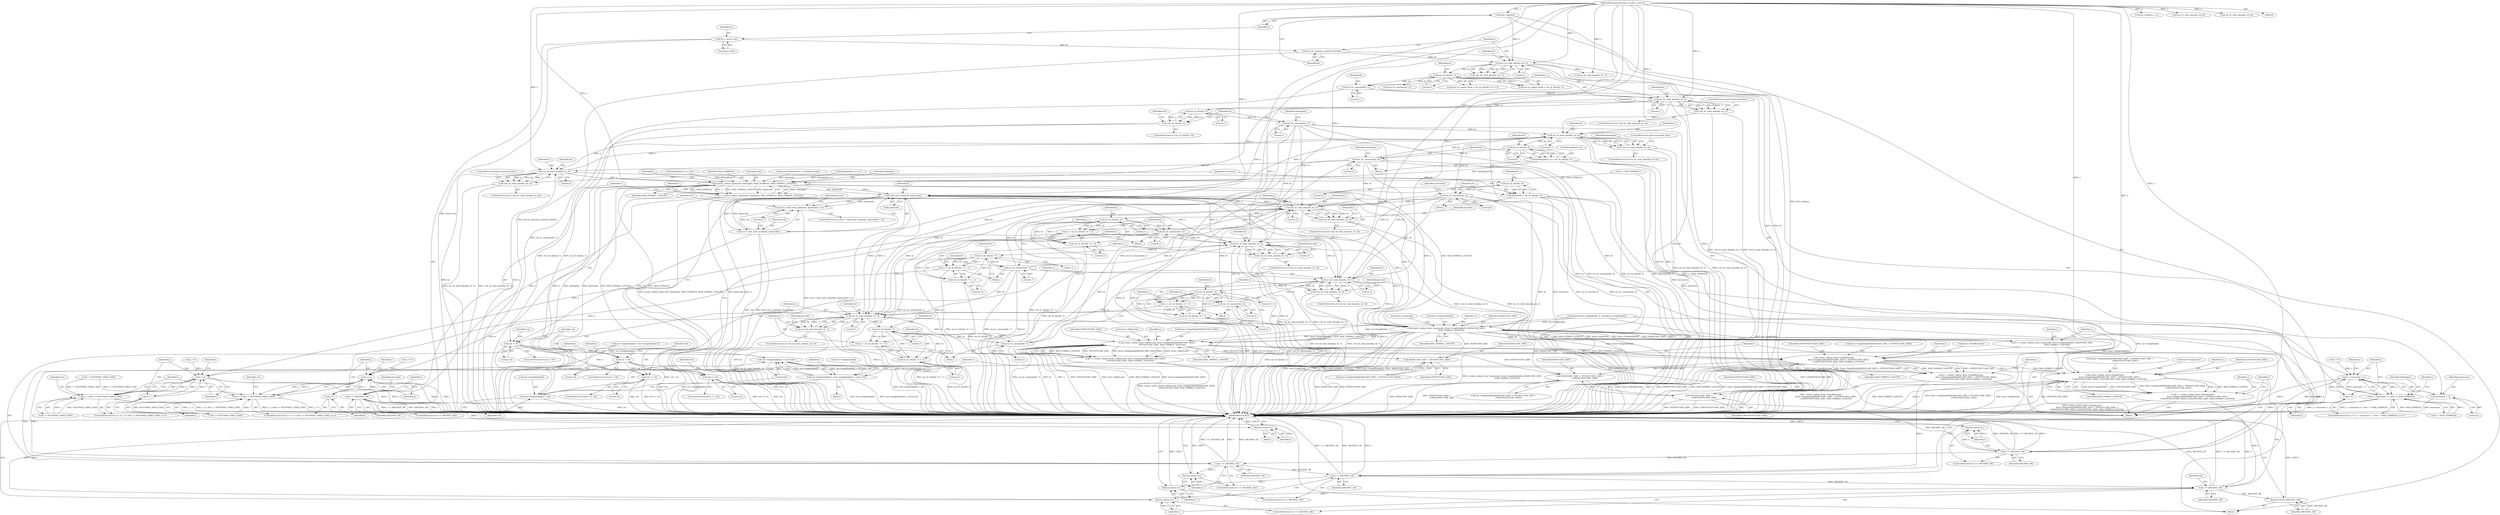 digraph "0_libarchive_021efa522ad729ff0f5806c4ce53e4a6cc1daa31@API" {
"1000420" [label="(Call,rar_br_read_ahead(a, br, 1))"];
"1000142" [label="(Call,rar_br_read_ahead(a, br, 1))"];
"1000136" [label="(Call,free_codes(a))"];
"1000107" [label="(MethodParameterIn,struct archive_read *a)"];
"1000138" [label="(Call,rar_br_consume_unalined_bits(br))"];
"1000130" [label="(Call,*br = &(rar->br))"];
"1000415" [label="(Call,rar_br_consume(br, 1))"];
"1000153" [label="(Call,rar_br_bits(br, 1))"];
"1000419" [label="(Call,!rar_br_read_ahead(a, br, 1))"];
"1000427" [label="(Call,rar_br_bits(br, 1))"];
"1000426" [label="(Call,!rar_br_bits(br, 1))"];
"1000439" [label="(Call,rar_br_consume(br, 1))"];
"1000458" [label="(Call,rar_br_read_ahead(a, br, 4))"];
"1000457" [label="(Call,!rar_br_read_ahead(a, br, 4))"];
"1000468" [label="(Call,rar_br_bits(br, 4))"];
"1000463" [label="(Call,bitlengths[i++] = rar_br_bits(br, 4))"];
"1000532" [label="(Call,create_code(a, &precode, bitlengths, MAX_SYMBOLS, MAX_SYMBOL_LENGTH))"];
"1000530" [label="(Call,r = create_code(a, &precode, bitlengths, MAX_SYMBOLS, MAX_SYMBOL_LENGTH))"];
"1000540" [label="(Call,r != ARCHIVE_OK)"];
"1000552" [label="(Return,return (r);)"];
"1000827" [label="(Call,r != ARCHIVE_OK)"];
"1000830" [label="(Return,return (r);)"];
"1000849" [label="(Call,r != ARCHIVE_OK)"];
"1000852" [label="(Return,return (r);)"];
"1000873" [label="(Call,r != ARCHIVE_OK)"];
"1000876" [label="(Return,return (r);)"];
"1000899" [label="(Call,r != ARCHIVE_OK)"];
"1000902" [label="(Return,return (r);)"];
"1001016" [label="(Return,return (ARCHIVE_OK);)"];
"1000566" [label="(Call,read_next_symbol(a, &precode))"];
"1000563" [label="(Call,(val = read_next_symbol(a, &precode)) < 0)"];
"1000564" [label="(Call,val = read_next_symbol(a, &precode))"];
"1000583" [label="(Call,val < 16)"];
"1000593" [label="(Call,(rar->lengthtable[i] + val) & 0xF)"];
"1000587" [label="(Call,rar->lengthtable[i] = (rar->lengthtable[i] + val) & 0xF)"];
"1000594" [label="(Call,rar->lengthtable[i] + val)"];
"1000606" [label="(Call,val < 18)"];
"1000633" [label="(Call,val == 16)"];
"1000723" [label="(Call,val == 18)"];
"1000639" [label="(Call,rar_br_read_ahead(a, br, 3))"];
"1000638" [label="(Call,!rar_br_read_ahead(a, br, 3))"];
"1000656" [label="(Call,rar_br_bits(br, 3))"];
"1000653" [label="(Call,n = rar_br_bits(br, 3) + 3)"];
"1000696" [label="(Call,j < n)"];
"1000695" [label="(Call,j < n && i < HUFFMAN_TABLE_SIZE)"];
"1000702" [label="(Call,j++)"];
"1000655" [label="(Call,rar_br_bits(br, 3) + 3)"];
"1000660" [label="(Call,rar_br_consume(br, 3))"];
"1000667" [label="(Call,rar_br_read_ahead(a, br, 7))"];
"1000666" [label="(Call,!rar_br_read_ahead(a, br, 7))"];
"1000684" [label="(Call,rar_br_bits(br, 7))"];
"1000681" [label="(Call,n = rar_br_bits(br, 7) + 11)"];
"1000683" [label="(Call,rar_br_bits(br, 7) + 11)"];
"1000688" [label="(Call,rar_br_consume(br, 7))"];
"1000729" [label="(Call,rar_br_read_ahead(a, br, 3))"];
"1000728" [label="(Call,!rar_br_read_ahead(a, br, 3))"];
"1000746" [label="(Call,rar_br_bits(br, 3))"];
"1000743" [label="(Call,n = rar_br_bits(br, 3) + 3)"];
"1000786" [label="(Call,j < n)"];
"1000785" [label="(Call,j < n && i < HUFFMAN_TABLE_SIZE)"];
"1000792" [label="(Call,j++)"];
"1000745" [label="(Call,rar_br_bits(br, 3) + 3)"];
"1000750" [label="(Call,rar_br_consume(br, 3))"];
"1000757" [label="(Call,rar_br_read_ahead(a, br, 7))"];
"1000756" [label="(Call,!rar_br_read_ahead(a, br, 7))"];
"1000774" [label="(Call,rar_br_bits(br, 7))"];
"1000771" [label="(Call,n = rar_br_bits(br, 7) + 11)"];
"1000773" [label="(Call,rar_br_bits(br, 7) + 11)"];
"1000778" [label="(Call,rar_br_consume(br, 7))"];
"1000812" [label="(Call,create_code(a, &rar->maincode, &rar->lengthtable[0], MAINCODE_SIZE,\n                MAX_SYMBOL_LENGTH))"];
"1000810" [label="(Call,r = create_code(a, &rar->maincode, &rar->lengthtable[0], MAINCODE_SIZE,\n                MAX_SYMBOL_LENGTH))"];
"1000834" [label="(Call,create_code(a, &rar->offsetcode, &rar->lengthtable[MAINCODE_SIZE],\n                OFFSETCODE_SIZE, MAX_SYMBOL_LENGTH))"];
"1000832" [label="(Call,r = create_code(a, &rar->offsetcode, &rar->lengthtable[MAINCODE_SIZE],\n                OFFSETCODE_SIZE, MAX_SYMBOL_LENGTH))"];
"1000856" [label="(Call,create_code(a, &rar->lowoffsetcode,\n                &rar->lengthtable[MAINCODE_SIZE + OFFSETCODE_SIZE],\n                LOWOFFSETCODE_SIZE, MAX_SYMBOL_LENGTH))"];
"1000854" [label="(Call,r = create_code(a, &rar->lowoffsetcode,\n                &rar->lengthtable[MAINCODE_SIZE + OFFSETCODE_SIZE],\n                LOWOFFSETCODE_SIZE, MAX_SYMBOL_LENGTH))"];
"1000880" [label="(Call,create_code(a, &rar->lengthcode,\n                &rar->lengthtable[MAINCODE_SIZE + OFFSETCODE_SIZE +\n                LOWOFFSETCODE_SIZE], LENGTHCODE_SIZE, MAX_SYMBOL_LENGTH))"];
"1000878" [label="(Call,r = create_code(a, &rar->lengthcode,\n                &rar->lengthtable[MAINCODE_SIZE + OFFSETCODE_SIZE +\n                LOWOFFSETCODE_SIZE], LENGTHCODE_SIZE, MAX_SYMBOL_LENGTH))"];
"1000891" [label="(Call,MAINCODE_SIZE + OFFSETCODE_SIZE +\n                LOWOFFSETCODE_SIZE)"];
"1000893" [label="(Call,OFFSETCODE_SIZE +\n                LOWOFFSETCODE_SIZE)"];
"1000867" [label="(Call,MAINCODE_SIZE + OFFSETCODE_SIZE)"];
"1000471" [label="(Call,rar_br_consume(br, 4))"];
"1000485" [label="(Call,rar_br_read_ahead(a, br, 4))"];
"1000484" [label="(Call,!rar_br_read_ahead(a, br, 4))"];
"1000492" [label="(Call,rar_br_bits(br, 4))"];
"1000490" [label="(Call,zerocount = rar_br_bits(br, 4))"];
"1000508" [label="(Call,j < zerocount + 2)"];
"1000507" [label="(Call,j < zerocount + 2 && i < MAX_SYMBOLS)"];
"1000516" [label="(Call,j++)"];
"1000510" [label="(Call,zerocount + 2)"];
"1000495" [label="(Call,rar_br_consume(br, 4))"];
"1000705" [label="(Call,rar->lengthtable[i] = rar->lengthtable[i-1])"];
"1000797" [label="(Identifier,rar)"];
"1000830" [label="(Return,return (r);)"];
"1000810" [label="(Call,r = create_code(a, &rar->maincode, &rar->lengthtable[0], MAINCODE_SIZE,\n                MAX_SYMBOL_LENGTH))"];
"1000868" [label="(Identifier,MAINCODE_SIZE)"];
"1000764" [label="(Identifier,precode)"];
"1000541" [label="(Identifier,r)"];
"1000895" [label="(Identifier,LOWOFFSETCODE_SIZE)"];
"1000874" [label="(Identifier,r)"];
"1000568" [label="(Call,&precode)"];
"1000585" [label="(Literal,16)"];
"1001017" [label="(Identifier,ARCHIVE_OK)"];
"1000603" [label="(Identifier,i)"];
"1000750" [label="(Call,rar_br_consume(br, 3))"];
"1000494" [label="(Literal,4)"];
"1000482" [label="(Block,)"];
"1000660" [label="(Call,rar_br_consume(br, 3))"];
"1000452" [label="(Call,i < MAX_SYMBOLS)"];
"1000756" [label="(Call,!rar_br_read_ahead(a, br, 7))"];
"1001033" [label="(MethodReturn,RET)"];
"1000432" [label="(Identifier,rar)"];
"1000851" [label="(Identifier,ARCHIVE_OK)"];
"1000723" [label="(Call,val == 18)"];
"1000659" [label="(Literal,3)"];
"1000728" [label="(Call,!rar_br_read_ahead(a, br, 3))"];
"1000163" [label="(Call,rar_br_read_ahead(a, br, 7))"];
"1000832" [label="(Call,r = create_code(a, &rar->offsetcode, &rar->lengthtable[MAINCODE_SIZE],\n                OFFSETCODE_SIZE, MAX_SYMBOL_LENGTH))"];
"1000722" [label="(ControlStructure,if(val == 18))"];
"1000108" [label="(Block,)"];
"1000495" [label="(Call,rar_br_consume(br, 4))"];
"1000636" [label="(Block,)"];
"1000484" [label="(Call,!rar_br_read_ahead(a, br, 4))"];
"1000489" [label="(ControlStructure,goto truncated_data;)"];
"1000540" [label="(Call,r != ARCHIVE_OK)"];
"1000524" [label="(Call,memset(&precode, 0, sizeof(precode)))"];
"1000543" [label="(Block,)"];
"1000833" [label="(Identifier,r)"];
"1000690" [label="(Literal,7)"];
"1000486" [label="(Identifier,a)"];
"1000491" [label="(Identifier,zerocount)"];
"1000487" [label="(Identifier,br)"];
"1000900" [label="(Identifier,r)"];
"1000507" [label="(Call,j < zerocount + 2 && i < MAX_SYMBOLS)"];
"1000463" [label="(Call,bitlengths[i++] = rar_br_bits(br, 4))"];
"1000499" [label="(Identifier,zerocount)"];
"1000748" [label="(Literal,3)"];
"1000873" [label="(Call,r != ARCHIVE_OK)"];
"1000814" [label="(Call,&rar->maincode)"];
"1000661" [label="(Identifier,br)"];
"1000894" [label="(Identifier,OFFSETCODE_SIZE)"];
"1000605" [label="(ControlStructure,if (val < 18))"];
"1000849" [label="(Call,r != ARCHIVE_OK)"];
"1000518" [label="(Call,bitlengths[i++] = 0)"];
"1000137" [label="(Identifier,a)"];
"1000787" [label="(Identifier,j)"];
"1000149" [label="(Call,rar->is_ppmd_block = rar_br_bits(br, 1))"];
"1000825" [label="(Identifier,MAX_SYMBOL_LENGTH)"];
"1000641" [label="(Identifier,br)"];
"1000567" [label="(Identifier,a)"];
"1000612" [label="(Identifier,i)"];
"1000869" [label="(Identifier,OFFSETCODE_SIZE)"];
"1000771" [label="(Call,n = rar_br_bits(br, 7) + 11)"];
"1000455" [label="(Block,)"];
"1000516" [label="(Call,j++)"];
"1000867" [label="(Call,MAINCODE_SIZE + OFFSETCODE_SIZE)"];
"1000886" [label="(Call,&rar->lengthtable[MAINCODE_SIZE + OFFSETCODE_SIZE +\n                LOWOFFSETCODE_SIZE])"];
"1000877" [label="(Identifier,r)"];
"1000472" [label="(Identifier,br)"];
"1000777" [label="(Literal,11)"];
"1000132" [label="(Call,&(rar->br))"];
"1000875" [label="(Identifier,ARCHIVE_OK)"];
"1000422" [label="(Identifier,br)"];
"1000730" [label="(Identifier,a)"];
"1000760" [label="(Literal,7)"];
"1000902" [label="(Return,return (r);)"];
"1000583" [label="(Call,val < 16)"];
"1000743" [label="(Call,n = rar_br_bits(br, 3) + 3)"];
"1000424" [label="(ControlStructure,goto truncated_data;)"];
"1000530" [label="(Call,r = create_code(a, &precode, bitlengths, MAX_SYMBOLS, MAX_SYMBOL_LENGTH))"];
"1000759" [label="(Identifier,br)"];
"1000882" [label="(Call,&rar->lengthcode)"];
"1000465" [label="(Identifier,bitlengths)"];
"1000280" [label="(Call,rar->bytein.a = a)"];
"1000688" [label="(Call,rar_br_consume(br, 7))"];
"1000536" [label="(Identifier,bitlengths)"];
"1000665" [label="(ControlStructure,if (!rar_br_read_ahead(a, br, 7)))"];
"1000666" [label="(Call,!rar_br_read_ahead(a, br, 7))"];
"1000773" [label="(Call,rar_br_bits(br, 7) + 11)"];
"1000871" [label="(Identifier,MAX_SYMBOL_LENGTH)"];
"1000755" [label="(ControlStructure,if (!rar_br_read_ahead(a, br, 7)))"];
"1000834" [label="(Call,create_code(a, &rar->offsetcode, &rar->lengthtable[MAINCODE_SIZE],\n                OFFSETCODE_SIZE, MAX_SYMBOL_LENGTH))"];
"1000144" [label="(Identifier,br)"];
"1000870" [label="(Identifier,LOWOFFSETCODE_SIZE)"];
"1000846" [label="(Identifier,OFFSETCODE_SIZE)"];
"1000508" [label="(Call,j < zerocount + 2)"];
"1000635" [label="(Literal,16)"];
"1000757" [label="(Call,rar_br_read_ahead(a, br, 7))"];
"1000758" [label="(Identifier,a)"];
"1000107" [label="(MethodParameterIn,struct archive_read *a)"];
"1001016" [label="(Return,return (ARCHIVE_OK);)"];
"1000642" [label="(Literal,3)"];
"1000419" [label="(Call,!rar_br_read_ahead(a, br, 1))"];
"1000638" [label="(Call,!rar_br_read_ahead(a, br, 3))"];
"1000703" [label="(Identifier,j)"];
"1000790" [label="(Identifier,i)"];
"1000509" [label="(Identifier,j)"];
"1000470" [label="(Literal,4)"];
"1000634" [label="(Identifier,val)"];
"1000131" [label="(Identifier,br)"];
"1000732" [label="(Literal,3)"];
"1000429" [label="(Literal,1)"];
"1000440" [label="(Identifier,br)"];
"1000692" [label="(Call,j = 0)"];
"1000459" [label="(Identifier,a)"];
"1000462" [label="(ControlStructure,goto truncated_data;)"];
"1000633" [label="(Call,val == 16)"];
"1000788" [label="(Identifier,n)"];
"1000138" [label="(Call,rar_br_consume_unalined_bits(br))"];
"1000469" [label="(Identifier,br)"];
"1000607" [label="(Identifier,val)"];
"1000473" [label="(Literal,4)"];
"1000818" [label="(Call,&rar->lengthtable[0])"];
"1000538" [label="(Identifier,MAX_SYMBOL_LENGTH)"];
"1000143" [label="(Identifier,a)"];
"1000533" [label="(Identifier,a)"];
"1000901" [label="(Identifier,ARCHIVE_OK)"];
"1000606" [label="(Call,val < 18)"];
"1000490" [label="(Call,zerocount = rar_br_bits(br, 4))"];
"1000130" [label="(Call,*br = &(rar->br))"];
"1000774" [label="(Call,rar_br_bits(br, 7))"];
"1000600" [label="(Identifier,val)"];
"1000590" [label="(Identifier,rar)"];
"1000813" [label="(Identifier,a)"];
"1000682" [label="(Identifier,n)"];
"1000727" [label="(ControlStructure,if (!rar_br_read_ahead(a, br, 3)))"];
"1000475" [label="(Call,bitlengths[i-1] == 0xF)"];
"1000829" [label="(Identifier,ARCHIVE_OK)"];
"1000724" [label="(Identifier,val)"];
"1000430" [label="(Call,memset(rar->lengthtable, 0, sizeof(rar->lengthtable)))"];
"1000836" [label="(Call,&rar->offsetcode)"];
"1000141" [label="(Call,!rar_br_read_ahead(a, br, 1))"];
"1000504" [label="(Call,j = 0)"];
"1000582" [label="(ControlStructure,if (val < 16))"];
"1000460" [label="(Identifier,br)"];
"1000708" [label="(Identifier,rar)"];
"1000793" [label="(Identifier,j)"];
"1000786" [label="(Call,j < n)"];
"1000532" [label="(Call,create_code(a, &precode, bitlengths, MAX_SYMBOLS, MAX_SYMBOL_LENGTH))"];
"1000779" [label="(Identifier,br)"];
"1000441" [label="(Literal,1)"];
"1000863" [label="(Call,rar->lengthtable[MAINCODE_SIZE + OFFSETCODE_SIZE])"];
"1000698" [label="(Identifier,n)"];
"1000558" [label="(Call,i < HUFFMAN_TABLE_SIZE)"];
"1000879" [label="(Identifier,r)"];
"1000139" [label="(Identifier,br)"];
"1000689" [label="(Identifier,br)"];
"1000749" [label="(Literal,3)"];
"1000880" [label="(Call,create_code(a, &rar->lengthcode,\n                &rar->lengthtable[MAINCODE_SIZE + OFFSETCODE_SIZE +\n                LOWOFFSETCODE_SIZE], LENGTHCODE_SIZE, MAX_SYMBOL_LENGTH))"];
"1000828" [label="(Identifier,r)"];
"1000686" [label="(Literal,7)"];
"1000782" [label="(Call,j = 0)"];
"1000183" [label="(Call,rar_br_read_ahead(a, br, 8))"];
"1000601" [label="(Literal,0xF)"];
"1000898" [label="(ControlStructure,if (r != ARCHIVE_OK))"];
"1000736" [label="(Identifier,precode)"];
"1000881" [label="(Identifier,a)"];
"1000414" [label="(Block,)"];
"1000587" [label="(Call,rar->lengthtable[i] = (rar->lengthtable[i] + val) & 0xF)"];
"1000683" [label="(Call,rar_br_bits(br, 7) + 11)"];
"1000563" [label="(Call,(val = read_next_symbol(a, &precode)) < 0)"];
"1000148" [label="(Call,(rar->is_ppmd_block = rar_br_bits(br, 1)) != 0)"];
"1000853" [label="(Identifier,r)"];
"1000658" [label="(Literal,3)"];
"1000662" [label="(Literal,3)"];
"1000693" [label="(Identifier,j)"];
"1000781" [label="(ControlStructure,for(j = 0; j < n && i < HUFFMAN_TABLE_SIZE; j++))"];
"1000775" [label="(Identifier,br)"];
"1000891" [label="(Call,MAINCODE_SIZE + OFFSETCODE_SIZE +\n                LOWOFFSETCODE_SIZE)"];
"1000457" [label="(Call,!rar_br_read_ahead(a, br, 4))"];
"1000493" [label="(Identifier,br)"];
"1000458" [label="(Call,rar_br_read_ahead(a, br, 4))"];
"1000444" [label="(Identifier,bitlengths)"];
"1000542" [label="(Identifier,ARCHIVE_OK)"];
"1000856" [label="(Call,create_code(a, &rar->lowoffsetcode,\n                &rar->lengthtable[MAINCODE_SIZE + OFFSETCODE_SIZE],\n                LOWOFFSETCODE_SIZE, MAX_SYMBOL_LENGTH))"];
"1000456" [label="(ControlStructure,if (!rar_br_read_ahead(a, br, 4)))"];
"1000565" [label="(Identifier,val)"];
"1000588" [label="(Call,rar->lengthtable[i])"];
"1000158" [label="(Call,rar_br_consume(br, 1))"];
"1000546" [label="(Identifier,precode)"];
"1000632" [label="(ControlStructure,if(val == 16))"];
"1000751" [label="(Identifier,br)"];
"1000897" [label="(Identifier,MAX_SYMBOL_LENGTH)"];
"1000426" [label="(Call,!rar_br_bits(br, 1))"];
"1000862" [label="(Call,&rar->lengthtable[MAINCODE_SIZE + OFFSETCODE_SIZE])"];
"1000520" [label="(Identifier,bitlengths)"];
"1000418" [label="(ControlStructure,if (!rar_br_read_ahead(a, br, 1)))"];
"1000154" [label="(Identifier,br)"];
"1000657" [label="(Identifier,br)"];
"1000745" [label="(Call,rar_br_bits(br, 3) + 3)"];
"1000776" [label="(Literal,7)"];
"1000847" [label="(Identifier,MAX_SYMBOL_LENGTH)"];
"1000827" [label="(Call,r != ARCHIVE_OK)"];
"1000731" [label="(Identifier,br)"];
"1000512" [label="(Literal,2)"];
"1000664" [label="(Block,)"];
"1000566" [label="(Call,read_next_symbol(a, &precode))"];
"1000595" [label="(Call,rar->lengthtable[i])"];
"1000656" [label="(Call,rar_br_bits(br, 3))"];
"1000824" [label="(Identifier,MAINCODE_SIZE)"];
"1000785" [label="(Call,j < n && i < HUFFMAN_TABLE_SIZE)"];
"1000668" [label="(Identifier,a)"];
"1000896" [label="(Identifier,LENGTHCODE_SIZE)"];
"1000640" [label="(Identifier,a)"];
"1000453" [label="(Identifier,i)"];
"1000537" [label="(Identifier,MAX_SYMBOLS)"];
"1000492" [label="(Call,rar_br_bits(br, 4))"];
"1000511" [label="(Identifier,zerocount)"];
"1000899" [label="(Call,r != ARCHIVE_OK)"];
"1000153" [label="(Call,rar_br_bits(br, 1))"];
"1000778" [label="(Call,rar_br_consume(br, 7))"];
"1000789" [label="(Call,i < HUFFMAN_TABLE_SIZE)"];
"1000539" [label="(ControlStructure,if (r != ARCHIVE_OK))"];
"1000423" [label="(Literal,1)"];
"1000417" [label="(Literal,1)"];
"1000556" [label="(Identifier,i)"];
"1000420" [label="(Call,rar_br_read_ahead(a, br, 1))"];
"1000155" [label="(Literal,1)"];
"1000876" [label="(Return,return (r);)"];
"1000695" [label="(Call,j < n && i < HUFFMAN_TABLE_SIZE)"];
"1000681" [label="(Call,n = rar_br_bits(br, 7) + 11)"];
"1000893" [label="(Call,OFFSETCODE_SIZE +\n                LOWOFFSETCODE_SIZE)"];
"1000725" [label="(Literal,18)"];
"1000497" [label="(Literal,4)"];
"1000878" [label="(Call,r = create_code(a, &rar->lengthcode,\n                &rar->lengthtable[MAINCODE_SIZE + OFFSETCODE_SIZE +\n                LOWOFFSETCODE_SIZE], LENGTHCODE_SIZE, MAX_SYMBOL_LENGTH))"];
"1000697" [label="(Identifier,j)"];
"1000639" [label="(Call,rar_br_read_ahead(a, br, 3))"];
"1000608" [label="(Literal,18)"];
"1000857" [label="(Identifier,a)"];
"1000674" [label="(Identifier,precode)"];
"1000855" [label="(Identifier,r)"];
"1000729" [label="(Call,rar_br_read_ahead(a, br, 3))"];
"1000637" [label="(ControlStructure,if (!rar_br_read_ahead(a, br, 3)))"];
"1000531" [label="(Identifier,r)"];
"1000653" [label="(Call,n = rar_br_bits(br, 3) + 3)"];
"1000746" [label="(Call,rar_br_bits(br, 3))"];
"1000655" [label="(Call,rar_br_bits(br, 3) + 3)"];
"1000428" [label="(Identifier,br)"];
"1000772" [label="(Identifier,n)"];
"1000850" [label="(Identifier,r)"];
"1000593" [label="(Call,(rar->lengthtable[i] + val) & 0xF)"];
"1000586" [label="(Block,)"];
"1000747" [label="(Identifier,br)"];
"1000559" [label="(Identifier,i)"];
"1000726" [label="(Block,)"];
"1000831" [label="(Identifier,r)"];
"1000852" [label="(Return,return (r);)"];
"1000685" [label="(Identifier,br)"];
"1000835" [label="(Identifier,a)"];
"1000415" [label="(Call,rar_br_consume(br, 1))"];
"1000513" [label="(Call,i < MAX_SYMBOLS)"];
"1000562" [label="(ControlStructure,if ((val = read_next_symbol(a, &precode)) < 0))"];
"1000485" [label="(Call,rar_br_read_ahead(a, br, 4))"];
"1000854" [label="(Call,r = create_code(a, &rar->lowoffsetcode,\n                &rar->lengthtable[MAINCODE_SIZE + OFFSETCODE_SIZE],\n                LOWOFFSETCODE_SIZE, MAX_SYMBOL_LENGTH))"];
"1000570" [label="(Literal,0)"];
"1000687" [label="(Literal,11)"];
"1000553" [label="(Identifier,r)"];
"1000654" [label="(Identifier,n)"];
"1000488" [label="(Literal,4)"];
"1000496" [label="(Identifier,br)"];
"1000464" [label="(Call,bitlengths[i++])"];
"1000471" [label="(Call,rar_br_consume(br, 4))"];
"1000754" [label="(Block,)"];
"1000684" [label="(Call,rar_br_bits(br, 7))"];
"1000514" [label="(Identifier,i)"];
"1000517" [label="(Identifier,j)"];
"1000564" [label="(Call,val = read_next_symbol(a, &precode))"];
"1000667" [label="(Call,rar_br_read_ahead(a, br, 7))"];
"1000752" [label="(Literal,3)"];
"1000461" [label="(Literal,4)"];
"1000427" [label="(Call,rar_br_bits(br, 1))"];
"1000209" [label="(Call,rar_br_read_ahead(a, br, 8))"];
"1000425" [label="(ControlStructure,if (!rar_br_bits(br, 1)))"];
"1000468" [label="(Call,rar_br_bits(br, 4))"];
"1000780" [label="(Literal,7)"];
"1000811" [label="(Identifier,r)"];
"1000594" [label="(Call,rar->lengthtable[i] + val)"];
"1000792" [label="(Call,j++)"];
"1000908" [label="(Identifier,rar)"];
"1000136" [label="(Call,free_codes(a))"];
"1000584" [label="(Identifier,val)"];
"1000858" [label="(Call,&rar->lowoffsetcode)"];
"1000503" [label="(ControlStructure,for (j = 0; j < zerocount + 2 && i < MAX_SYMBOLS; j++))"];
"1000646" [label="(Identifier,precode)"];
"1000691" [label="(ControlStructure,for (j = 0; j < n && i < HUFFMAN_TABLE_SIZE; j++))"];
"1000670" [label="(Literal,7)"];
"1000477" [label="(Identifier,bitlengths)"];
"1000887" [label="(Call,rar->lengthtable[MAINCODE_SIZE + OFFSETCODE_SIZE +\n                LOWOFFSETCODE_SIZE])"];
"1000840" [label="(Call,&rar->lengthtable[MAINCODE_SIZE])"];
"1000848" [label="(ControlStructure,if (r != ARCHIVE_OK))"];
"1000510" [label="(Call,zerocount + 2)"];
"1000416" [label="(Identifier,br)"];
"1000142" [label="(Call,rar_br_read_ahead(a, br, 1))"];
"1000872" [label="(ControlStructure,if (r != ARCHIVE_OK))"];
"1000574" [label="(Identifier,precode)"];
"1000700" [label="(Identifier,i)"];
"1000552" [label="(Return,return (r);)"];
"1000744" [label="(Identifier,n)"];
"1000483" [label="(ControlStructure,if (!rar_br_read_ahead(a, br, 4)))"];
"1000669" [label="(Identifier,br)"];
"1000826" [label="(ControlStructure,if (r != ARCHIVE_OK))"];
"1000439" [label="(Call,rar_br_consume(br, 1))"];
"1000783" [label="(Identifier,j)"];
"1000699" [label="(Call,i < HUFFMAN_TABLE_SIZE)"];
"1000421" [label="(Identifier,a)"];
"1000812" [label="(Call,create_code(a, &rar->maincode, &rar->lengthtable[0], MAINCODE_SIZE,\n                MAX_SYMBOL_LENGTH))"];
"1000534" [label="(Call,&precode)"];
"1000696" [label="(Call,j < n)"];
"1000892" [label="(Identifier,MAINCODE_SIZE)"];
"1000702" [label="(Call,j++)"];
"1000903" [label="(Identifier,r)"];
"1000145" [label="(Literal,1)"];
"1000420" -> "1000419"  [label="AST: "];
"1000420" -> "1000423"  [label="CFG: "];
"1000421" -> "1000420"  [label="AST: "];
"1000422" -> "1000420"  [label="AST: "];
"1000423" -> "1000420"  [label="AST: "];
"1000419" -> "1000420"  [label="CFG: "];
"1000420" -> "1001033"  [label="DDG: br"];
"1000420" -> "1001033"  [label="DDG: a"];
"1000420" -> "1000419"  [label="DDG: a"];
"1000420" -> "1000419"  [label="DDG: br"];
"1000420" -> "1000419"  [label="DDG: 1"];
"1000142" -> "1000420"  [label="DDG: a"];
"1000107" -> "1000420"  [label="DDG: a"];
"1000415" -> "1000420"  [label="DDG: br"];
"1000420" -> "1000427"  [label="DDG: br"];
"1000420" -> "1000458"  [label="DDG: a"];
"1000420" -> "1000532"  [label="DDG: a"];
"1000142" -> "1000141"  [label="AST: "];
"1000142" -> "1000145"  [label="CFG: "];
"1000143" -> "1000142"  [label="AST: "];
"1000144" -> "1000142"  [label="AST: "];
"1000145" -> "1000142"  [label="AST: "];
"1000141" -> "1000142"  [label="CFG: "];
"1000142" -> "1001033"  [label="DDG: br"];
"1000142" -> "1001033"  [label="DDG: a"];
"1000142" -> "1000141"  [label="DDG: a"];
"1000142" -> "1000141"  [label="DDG: br"];
"1000142" -> "1000141"  [label="DDG: 1"];
"1000136" -> "1000142"  [label="DDG: a"];
"1000107" -> "1000142"  [label="DDG: a"];
"1000138" -> "1000142"  [label="DDG: br"];
"1000142" -> "1000153"  [label="DDG: br"];
"1000142" -> "1000163"  [label="DDG: a"];
"1000136" -> "1000108"  [label="AST: "];
"1000136" -> "1000137"  [label="CFG: "];
"1000137" -> "1000136"  [label="AST: "];
"1000139" -> "1000136"  [label="CFG: "];
"1000136" -> "1001033"  [label="DDG: free_codes(a)"];
"1000107" -> "1000136"  [label="DDG: a"];
"1000107" -> "1000106"  [label="AST: "];
"1000107" -> "1001033"  [label="DDG: a"];
"1000107" -> "1000163"  [label="DDG: a"];
"1000107" -> "1000183"  [label="DDG: a"];
"1000107" -> "1000209"  [label="DDG: a"];
"1000107" -> "1000280"  [label="DDG: a"];
"1000107" -> "1000458"  [label="DDG: a"];
"1000107" -> "1000485"  [label="DDG: a"];
"1000107" -> "1000532"  [label="DDG: a"];
"1000107" -> "1000566"  [label="DDG: a"];
"1000107" -> "1000639"  [label="DDG: a"];
"1000107" -> "1000667"  [label="DDG: a"];
"1000107" -> "1000729"  [label="DDG: a"];
"1000107" -> "1000757"  [label="DDG: a"];
"1000107" -> "1000812"  [label="DDG: a"];
"1000107" -> "1000834"  [label="DDG: a"];
"1000107" -> "1000856"  [label="DDG: a"];
"1000107" -> "1000880"  [label="DDG: a"];
"1000138" -> "1000108"  [label="AST: "];
"1000138" -> "1000139"  [label="CFG: "];
"1000139" -> "1000138"  [label="AST: "];
"1000143" -> "1000138"  [label="CFG: "];
"1000138" -> "1001033"  [label="DDG: rar_br_consume_unalined_bits(br)"];
"1000130" -> "1000138"  [label="DDG: br"];
"1000130" -> "1000108"  [label="AST: "];
"1000130" -> "1000132"  [label="CFG: "];
"1000131" -> "1000130"  [label="AST: "];
"1000132" -> "1000130"  [label="AST: "];
"1000137" -> "1000130"  [label="CFG: "];
"1000130" -> "1001033"  [label="DDG: &(rar->br)"];
"1000415" -> "1000414"  [label="AST: "];
"1000415" -> "1000417"  [label="CFG: "];
"1000416" -> "1000415"  [label="AST: "];
"1000417" -> "1000415"  [label="AST: "];
"1000421" -> "1000415"  [label="CFG: "];
"1000415" -> "1001033"  [label="DDG: rar_br_consume(br, 1)"];
"1000153" -> "1000415"  [label="DDG: br"];
"1000153" -> "1000149"  [label="AST: "];
"1000153" -> "1000155"  [label="CFG: "];
"1000154" -> "1000153"  [label="AST: "];
"1000155" -> "1000153"  [label="AST: "];
"1000149" -> "1000153"  [label="CFG: "];
"1000153" -> "1000148"  [label="DDG: br"];
"1000153" -> "1000148"  [label="DDG: 1"];
"1000153" -> "1000149"  [label="DDG: br"];
"1000153" -> "1000149"  [label="DDG: 1"];
"1000153" -> "1000158"  [label="DDG: br"];
"1000419" -> "1000418"  [label="AST: "];
"1000424" -> "1000419"  [label="CFG: "];
"1000428" -> "1000419"  [label="CFG: "];
"1000419" -> "1001033"  [label="DDG: rar_br_read_ahead(a, br, 1)"];
"1000419" -> "1001033"  [label="DDG: !rar_br_read_ahead(a, br, 1)"];
"1000427" -> "1000426"  [label="AST: "];
"1000427" -> "1000429"  [label="CFG: "];
"1000428" -> "1000427"  [label="AST: "];
"1000429" -> "1000427"  [label="AST: "];
"1000426" -> "1000427"  [label="CFG: "];
"1000427" -> "1000426"  [label="DDG: br"];
"1000427" -> "1000426"  [label="DDG: 1"];
"1000427" -> "1000439"  [label="DDG: br"];
"1000426" -> "1000425"  [label="AST: "];
"1000432" -> "1000426"  [label="CFG: "];
"1000440" -> "1000426"  [label="CFG: "];
"1000426" -> "1001033"  [label="DDG: rar_br_bits(br, 1)"];
"1000426" -> "1001033"  [label="DDG: !rar_br_bits(br, 1)"];
"1000439" -> "1000414"  [label="AST: "];
"1000439" -> "1000441"  [label="CFG: "];
"1000440" -> "1000439"  [label="AST: "];
"1000441" -> "1000439"  [label="AST: "];
"1000444" -> "1000439"  [label="CFG: "];
"1000439" -> "1001033"  [label="DDG: br"];
"1000439" -> "1001033"  [label="DDG: rar_br_consume(br, 1)"];
"1000439" -> "1000458"  [label="DDG: br"];
"1000439" -> "1000639"  [label="DDG: br"];
"1000439" -> "1000667"  [label="DDG: br"];
"1000439" -> "1000729"  [label="DDG: br"];
"1000439" -> "1000757"  [label="DDG: br"];
"1000458" -> "1000457"  [label="AST: "];
"1000458" -> "1000461"  [label="CFG: "];
"1000459" -> "1000458"  [label="AST: "];
"1000460" -> "1000458"  [label="AST: "];
"1000461" -> "1000458"  [label="AST: "];
"1000457" -> "1000458"  [label="CFG: "];
"1000458" -> "1001033"  [label="DDG: br"];
"1000458" -> "1001033"  [label="DDG: a"];
"1000458" -> "1000457"  [label="DDG: a"];
"1000458" -> "1000457"  [label="DDG: br"];
"1000458" -> "1000457"  [label="DDG: 4"];
"1000485" -> "1000458"  [label="DDG: a"];
"1000495" -> "1000458"  [label="DDG: br"];
"1000471" -> "1000458"  [label="DDG: br"];
"1000458" -> "1000468"  [label="DDG: br"];
"1000458" -> "1000485"  [label="DDG: a"];
"1000458" -> "1000532"  [label="DDG: a"];
"1000457" -> "1000456"  [label="AST: "];
"1000462" -> "1000457"  [label="CFG: "];
"1000465" -> "1000457"  [label="CFG: "];
"1000457" -> "1001033"  [label="DDG: !rar_br_read_ahead(a, br, 4)"];
"1000457" -> "1001033"  [label="DDG: rar_br_read_ahead(a, br, 4)"];
"1000468" -> "1000463"  [label="AST: "];
"1000468" -> "1000470"  [label="CFG: "];
"1000469" -> "1000468"  [label="AST: "];
"1000470" -> "1000468"  [label="AST: "];
"1000463" -> "1000468"  [label="CFG: "];
"1000468" -> "1000463"  [label="DDG: br"];
"1000468" -> "1000463"  [label="DDG: 4"];
"1000468" -> "1000471"  [label="DDG: br"];
"1000463" -> "1000455"  [label="AST: "];
"1000464" -> "1000463"  [label="AST: "];
"1000472" -> "1000463"  [label="CFG: "];
"1000463" -> "1001033"  [label="DDG: rar_br_bits(br, 4)"];
"1000463" -> "1001033"  [label="DDG: bitlengths[i++]"];
"1000463" -> "1000532"  [label="DDG: bitlengths[i++]"];
"1000532" -> "1000530"  [label="AST: "];
"1000532" -> "1000538"  [label="CFG: "];
"1000533" -> "1000532"  [label="AST: "];
"1000534" -> "1000532"  [label="AST: "];
"1000536" -> "1000532"  [label="AST: "];
"1000537" -> "1000532"  [label="AST: "];
"1000538" -> "1000532"  [label="AST: "];
"1000530" -> "1000532"  [label="CFG: "];
"1000532" -> "1001033"  [label="DDG: a"];
"1000532" -> "1001033"  [label="DDG: bitlengths"];
"1000532" -> "1001033"  [label="DDG: &precode"];
"1000532" -> "1001033"  [label="DDG: MAX_SYMBOL_LENGTH"];
"1000532" -> "1001033"  [label="DDG: MAX_SYMBOLS"];
"1000532" -> "1000530"  [label="DDG: bitlengths"];
"1000532" -> "1000530"  [label="DDG: MAX_SYMBOLS"];
"1000532" -> "1000530"  [label="DDG: a"];
"1000532" -> "1000530"  [label="DDG: MAX_SYMBOL_LENGTH"];
"1000532" -> "1000530"  [label="DDG: &precode"];
"1000485" -> "1000532"  [label="DDG: a"];
"1000524" -> "1000532"  [label="DDG: &precode"];
"1000475" -> "1000532"  [label="DDG: bitlengths[i-1]"];
"1000518" -> "1000532"  [label="DDG: bitlengths[i++]"];
"1000452" -> "1000532"  [label="DDG: MAX_SYMBOLS"];
"1000532" -> "1000566"  [label="DDG: a"];
"1000532" -> "1000566"  [label="DDG: &precode"];
"1000532" -> "1000812"  [label="DDG: a"];
"1000532" -> "1000812"  [label="DDG: MAX_SYMBOL_LENGTH"];
"1000530" -> "1000414"  [label="AST: "];
"1000531" -> "1000530"  [label="AST: "];
"1000541" -> "1000530"  [label="CFG: "];
"1000530" -> "1001033"  [label="DDG: create_code(a, &precode, bitlengths, MAX_SYMBOLS, MAX_SYMBOL_LENGTH)"];
"1000530" -> "1000540"  [label="DDG: r"];
"1000540" -> "1000539"  [label="AST: "];
"1000540" -> "1000542"  [label="CFG: "];
"1000541" -> "1000540"  [label="AST: "];
"1000542" -> "1000540"  [label="AST: "];
"1000546" -> "1000540"  [label="CFG: "];
"1000556" -> "1000540"  [label="CFG: "];
"1000540" -> "1001033"  [label="DDG: r != ARCHIVE_OK"];
"1000540" -> "1001033"  [label="DDG: ARCHIVE_OK"];
"1000540" -> "1001033"  [label="DDG: r"];
"1000540" -> "1000552"  [label="DDG: r"];
"1000540" -> "1000827"  [label="DDG: ARCHIVE_OK"];
"1000552" -> "1000543"  [label="AST: "];
"1000552" -> "1000553"  [label="CFG: "];
"1000553" -> "1000552"  [label="AST: "];
"1001033" -> "1000552"  [label="CFG: "];
"1000552" -> "1001033"  [label="DDG: <RET>"];
"1000553" -> "1000552"  [label="DDG: r"];
"1000827" -> "1000826"  [label="AST: "];
"1000827" -> "1000829"  [label="CFG: "];
"1000828" -> "1000827"  [label="AST: "];
"1000829" -> "1000827"  [label="AST: "];
"1000831" -> "1000827"  [label="CFG: "];
"1000833" -> "1000827"  [label="CFG: "];
"1000827" -> "1001033"  [label="DDG: ARCHIVE_OK"];
"1000827" -> "1001033"  [label="DDG: r != ARCHIVE_OK"];
"1000827" -> "1001033"  [label="DDG: r"];
"1000810" -> "1000827"  [label="DDG: r"];
"1000827" -> "1000830"  [label="DDG: r"];
"1000827" -> "1000849"  [label="DDG: ARCHIVE_OK"];
"1000830" -> "1000826"  [label="AST: "];
"1000830" -> "1000831"  [label="CFG: "];
"1000831" -> "1000830"  [label="AST: "];
"1001033" -> "1000830"  [label="CFG: "];
"1000830" -> "1001033"  [label="DDG: <RET>"];
"1000831" -> "1000830"  [label="DDG: r"];
"1000849" -> "1000848"  [label="AST: "];
"1000849" -> "1000851"  [label="CFG: "];
"1000850" -> "1000849"  [label="AST: "];
"1000851" -> "1000849"  [label="AST: "];
"1000853" -> "1000849"  [label="CFG: "];
"1000855" -> "1000849"  [label="CFG: "];
"1000849" -> "1001033"  [label="DDG: ARCHIVE_OK"];
"1000849" -> "1001033"  [label="DDG: r != ARCHIVE_OK"];
"1000849" -> "1001033"  [label="DDG: r"];
"1000832" -> "1000849"  [label="DDG: r"];
"1000849" -> "1000852"  [label="DDG: r"];
"1000849" -> "1000873"  [label="DDG: ARCHIVE_OK"];
"1000852" -> "1000848"  [label="AST: "];
"1000852" -> "1000853"  [label="CFG: "];
"1000853" -> "1000852"  [label="AST: "];
"1001033" -> "1000852"  [label="CFG: "];
"1000852" -> "1001033"  [label="DDG: <RET>"];
"1000853" -> "1000852"  [label="DDG: r"];
"1000873" -> "1000872"  [label="AST: "];
"1000873" -> "1000875"  [label="CFG: "];
"1000874" -> "1000873"  [label="AST: "];
"1000875" -> "1000873"  [label="AST: "];
"1000877" -> "1000873"  [label="CFG: "];
"1000879" -> "1000873"  [label="CFG: "];
"1000873" -> "1001033"  [label="DDG: r"];
"1000873" -> "1001033"  [label="DDG: r != ARCHIVE_OK"];
"1000873" -> "1001033"  [label="DDG: ARCHIVE_OK"];
"1000854" -> "1000873"  [label="DDG: r"];
"1000873" -> "1000876"  [label="DDG: r"];
"1000873" -> "1000899"  [label="DDG: ARCHIVE_OK"];
"1000876" -> "1000872"  [label="AST: "];
"1000876" -> "1000877"  [label="CFG: "];
"1000877" -> "1000876"  [label="AST: "];
"1001033" -> "1000876"  [label="CFG: "];
"1000876" -> "1001033"  [label="DDG: <RET>"];
"1000877" -> "1000876"  [label="DDG: r"];
"1000899" -> "1000898"  [label="AST: "];
"1000899" -> "1000901"  [label="CFG: "];
"1000900" -> "1000899"  [label="AST: "];
"1000901" -> "1000899"  [label="AST: "];
"1000903" -> "1000899"  [label="CFG: "];
"1000908" -> "1000899"  [label="CFG: "];
"1000899" -> "1001033"  [label="DDG: r != ARCHIVE_OK"];
"1000899" -> "1001033"  [label="DDG: r"];
"1000899" -> "1001033"  [label="DDG: ARCHIVE_OK"];
"1000878" -> "1000899"  [label="DDG: r"];
"1000899" -> "1000902"  [label="DDG: r"];
"1000899" -> "1001016"  [label="DDG: ARCHIVE_OK"];
"1000902" -> "1000898"  [label="AST: "];
"1000902" -> "1000903"  [label="CFG: "];
"1000903" -> "1000902"  [label="AST: "];
"1001033" -> "1000902"  [label="CFG: "];
"1000902" -> "1001033"  [label="DDG: <RET>"];
"1000903" -> "1000902"  [label="DDG: r"];
"1001016" -> "1000108"  [label="AST: "];
"1001016" -> "1001017"  [label="CFG: "];
"1001017" -> "1001016"  [label="AST: "];
"1001033" -> "1001016"  [label="CFG: "];
"1001016" -> "1001033"  [label="DDG: <RET>"];
"1001017" -> "1001016"  [label="DDG: ARCHIVE_OK"];
"1000566" -> "1000564"  [label="AST: "];
"1000566" -> "1000568"  [label="CFG: "];
"1000567" -> "1000566"  [label="AST: "];
"1000568" -> "1000566"  [label="AST: "];
"1000564" -> "1000566"  [label="CFG: "];
"1000566" -> "1001033"  [label="DDG: &precode"];
"1000566" -> "1001033"  [label="DDG: a"];
"1000566" -> "1000563"  [label="DDG: a"];
"1000566" -> "1000563"  [label="DDG: &precode"];
"1000566" -> "1000564"  [label="DDG: a"];
"1000566" -> "1000564"  [label="DDG: &precode"];
"1000729" -> "1000566"  [label="DDG: a"];
"1000667" -> "1000566"  [label="DDG: a"];
"1000757" -> "1000566"  [label="DDG: a"];
"1000639" -> "1000566"  [label="DDG: a"];
"1000566" -> "1000639"  [label="DDG: a"];
"1000566" -> "1000667"  [label="DDG: a"];
"1000566" -> "1000729"  [label="DDG: a"];
"1000566" -> "1000757"  [label="DDG: a"];
"1000566" -> "1000812"  [label="DDG: a"];
"1000563" -> "1000562"  [label="AST: "];
"1000563" -> "1000570"  [label="CFG: "];
"1000564" -> "1000563"  [label="AST: "];
"1000570" -> "1000563"  [label="AST: "];
"1000574" -> "1000563"  [label="CFG: "];
"1000584" -> "1000563"  [label="CFG: "];
"1000563" -> "1001033"  [label="DDG: (val = read_next_symbol(a, &precode)) < 0"];
"1000564" -> "1000563"  [label="DDG: val"];
"1000565" -> "1000564"  [label="AST: "];
"1000570" -> "1000564"  [label="CFG: "];
"1000564" -> "1001033"  [label="DDG: read_next_symbol(a, &precode)"];
"1000564" -> "1001033"  [label="DDG: val"];
"1000564" -> "1000583"  [label="DDG: val"];
"1000583" -> "1000582"  [label="AST: "];
"1000583" -> "1000585"  [label="CFG: "];
"1000584" -> "1000583"  [label="AST: "];
"1000585" -> "1000583"  [label="AST: "];
"1000590" -> "1000583"  [label="CFG: "];
"1000607" -> "1000583"  [label="CFG: "];
"1000583" -> "1001033"  [label="DDG: val < 16"];
"1000583" -> "1000593"  [label="DDG: val"];
"1000583" -> "1000594"  [label="DDG: val"];
"1000583" -> "1000606"  [label="DDG: val"];
"1000593" -> "1000587"  [label="AST: "];
"1000593" -> "1000601"  [label="CFG: "];
"1000594" -> "1000593"  [label="AST: "];
"1000601" -> "1000593"  [label="AST: "];
"1000587" -> "1000593"  [label="CFG: "];
"1000593" -> "1001033"  [label="DDG: rar->lengthtable[i] + val"];
"1000593" -> "1000587"  [label="DDG: rar->lengthtable[i] + val"];
"1000593" -> "1000587"  [label="DDG: 0xF"];
"1000587" -> "1000593"  [label="DDG: rar->lengthtable[i]"];
"1000705" -> "1000593"  [label="DDG: rar->lengthtable[i]"];
"1000587" -> "1000586"  [label="AST: "];
"1000588" -> "1000587"  [label="AST: "];
"1000603" -> "1000587"  [label="CFG: "];
"1000587" -> "1001033"  [label="DDG: rar->lengthtable[i]"];
"1000587" -> "1001033"  [label="DDG: (rar->lengthtable[i] + val) & 0xF"];
"1000587" -> "1000594"  [label="DDG: rar->lengthtable[i]"];
"1000594" -> "1000600"  [label="CFG: "];
"1000595" -> "1000594"  [label="AST: "];
"1000600" -> "1000594"  [label="AST: "];
"1000601" -> "1000594"  [label="CFG: "];
"1000594" -> "1001033"  [label="DDG: val"];
"1000705" -> "1000594"  [label="DDG: rar->lengthtable[i]"];
"1000606" -> "1000605"  [label="AST: "];
"1000606" -> "1000608"  [label="CFG: "];
"1000607" -> "1000606"  [label="AST: "];
"1000608" -> "1000606"  [label="AST: "];
"1000612" -> "1000606"  [label="CFG: "];
"1000724" -> "1000606"  [label="CFG: "];
"1000606" -> "1001033"  [label="DDG: val"];
"1000606" -> "1001033"  [label="DDG: val < 18"];
"1000606" -> "1000633"  [label="DDG: val"];
"1000606" -> "1000723"  [label="DDG: val"];
"1000633" -> "1000632"  [label="AST: "];
"1000633" -> "1000635"  [label="CFG: "];
"1000634" -> "1000633"  [label="AST: "];
"1000635" -> "1000633"  [label="AST: "];
"1000640" -> "1000633"  [label="CFG: "];
"1000668" -> "1000633"  [label="CFG: "];
"1000633" -> "1001033"  [label="DDG: val == 16"];
"1000633" -> "1001033"  [label="DDG: val"];
"1000723" -> "1000722"  [label="AST: "];
"1000723" -> "1000725"  [label="CFG: "];
"1000724" -> "1000723"  [label="AST: "];
"1000725" -> "1000723"  [label="AST: "];
"1000730" -> "1000723"  [label="CFG: "];
"1000758" -> "1000723"  [label="CFG: "];
"1000723" -> "1001033"  [label="DDG: val"];
"1000723" -> "1001033"  [label="DDG: val == 18"];
"1000639" -> "1000638"  [label="AST: "];
"1000639" -> "1000642"  [label="CFG: "];
"1000640" -> "1000639"  [label="AST: "];
"1000641" -> "1000639"  [label="AST: "];
"1000642" -> "1000639"  [label="AST: "];
"1000638" -> "1000639"  [label="CFG: "];
"1000639" -> "1001033"  [label="DDG: br"];
"1000639" -> "1001033"  [label="DDG: a"];
"1000639" -> "1000638"  [label="DDG: a"];
"1000639" -> "1000638"  [label="DDG: br"];
"1000639" -> "1000638"  [label="DDG: 3"];
"1000750" -> "1000639"  [label="DDG: br"];
"1000688" -> "1000639"  [label="DDG: br"];
"1000660" -> "1000639"  [label="DDG: br"];
"1000778" -> "1000639"  [label="DDG: br"];
"1000495" -> "1000639"  [label="DDG: br"];
"1000471" -> "1000639"  [label="DDG: br"];
"1000639" -> "1000656"  [label="DDG: br"];
"1000639" -> "1000812"  [label="DDG: a"];
"1000638" -> "1000637"  [label="AST: "];
"1000646" -> "1000638"  [label="CFG: "];
"1000654" -> "1000638"  [label="CFG: "];
"1000638" -> "1001033"  [label="DDG: !rar_br_read_ahead(a, br, 3)"];
"1000638" -> "1001033"  [label="DDG: rar_br_read_ahead(a, br, 3)"];
"1000656" -> "1000655"  [label="AST: "];
"1000656" -> "1000658"  [label="CFG: "];
"1000657" -> "1000656"  [label="AST: "];
"1000658" -> "1000656"  [label="AST: "];
"1000659" -> "1000656"  [label="CFG: "];
"1000656" -> "1000653"  [label="DDG: br"];
"1000656" -> "1000653"  [label="DDG: 3"];
"1000656" -> "1000655"  [label="DDG: br"];
"1000656" -> "1000655"  [label="DDG: 3"];
"1000656" -> "1000660"  [label="DDG: br"];
"1000653" -> "1000636"  [label="AST: "];
"1000653" -> "1000655"  [label="CFG: "];
"1000654" -> "1000653"  [label="AST: "];
"1000655" -> "1000653"  [label="AST: "];
"1000661" -> "1000653"  [label="CFG: "];
"1000653" -> "1001033"  [label="DDG: rar_br_bits(br, 3) + 3"];
"1000653" -> "1000696"  [label="DDG: n"];
"1000696" -> "1000695"  [label="AST: "];
"1000696" -> "1000698"  [label="CFG: "];
"1000697" -> "1000696"  [label="AST: "];
"1000698" -> "1000696"  [label="AST: "];
"1000700" -> "1000696"  [label="CFG: "];
"1000695" -> "1000696"  [label="CFG: "];
"1000696" -> "1001033"  [label="DDG: j"];
"1000696" -> "1001033"  [label="DDG: n"];
"1000696" -> "1000695"  [label="DDG: j"];
"1000696" -> "1000695"  [label="DDG: n"];
"1000692" -> "1000696"  [label="DDG: j"];
"1000702" -> "1000696"  [label="DDG: j"];
"1000681" -> "1000696"  [label="DDG: n"];
"1000696" -> "1000702"  [label="DDG: j"];
"1000695" -> "1000691"  [label="AST: "];
"1000695" -> "1000699"  [label="CFG: "];
"1000699" -> "1000695"  [label="AST: "];
"1000559" -> "1000695"  [label="CFG: "];
"1000708" -> "1000695"  [label="CFG: "];
"1000695" -> "1001033"  [label="DDG: j < n && i < HUFFMAN_TABLE_SIZE"];
"1000695" -> "1001033"  [label="DDG: j < n"];
"1000699" -> "1000695"  [label="DDG: i"];
"1000699" -> "1000695"  [label="DDG: HUFFMAN_TABLE_SIZE"];
"1000558" -> "1000695"  [label="DDG: i < HUFFMAN_TABLE_SIZE"];
"1000702" -> "1000691"  [label="AST: "];
"1000702" -> "1000703"  [label="CFG: "];
"1000703" -> "1000702"  [label="AST: "];
"1000697" -> "1000702"  [label="CFG: "];
"1000655" -> "1000659"  [label="CFG: "];
"1000659" -> "1000655"  [label="AST: "];
"1000655" -> "1001033"  [label="DDG: rar_br_bits(br, 3)"];
"1000660" -> "1000636"  [label="AST: "];
"1000660" -> "1000662"  [label="CFG: "];
"1000661" -> "1000660"  [label="AST: "];
"1000662" -> "1000660"  [label="AST: "];
"1000693" -> "1000660"  [label="CFG: "];
"1000660" -> "1001033"  [label="DDG: rar_br_consume(br, 3)"];
"1000660" -> "1001033"  [label="DDG: br"];
"1000660" -> "1000667"  [label="DDG: br"];
"1000660" -> "1000729"  [label="DDG: br"];
"1000660" -> "1000757"  [label="DDG: br"];
"1000667" -> "1000666"  [label="AST: "];
"1000667" -> "1000670"  [label="CFG: "];
"1000668" -> "1000667"  [label="AST: "];
"1000669" -> "1000667"  [label="AST: "];
"1000670" -> "1000667"  [label="AST: "];
"1000666" -> "1000667"  [label="CFG: "];
"1000667" -> "1001033"  [label="DDG: a"];
"1000667" -> "1001033"  [label="DDG: br"];
"1000667" -> "1000666"  [label="DDG: a"];
"1000667" -> "1000666"  [label="DDG: br"];
"1000667" -> "1000666"  [label="DDG: 7"];
"1000750" -> "1000667"  [label="DDG: br"];
"1000688" -> "1000667"  [label="DDG: br"];
"1000778" -> "1000667"  [label="DDG: br"];
"1000495" -> "1000667"  [label="DDG: br"];
"1000471" -> "1000667"  [label="DDG: br"];
"1000667" -> "1000684"  [label="DDG: br"];
"1000667" -> "1000812"  [label="DDG: a"];
"1000666" -> "1000665"  [label="AST: "];
"1000674" -> "1000666"  [label="CFG: "];
"1000682" -> "1000666"  [label="CFG: "];
"1000666" -> "1001033"  [label="DDG: !rar_br_read_ahead(a, br, 7)"];
"1000666" -> "1001033"  [label="DDG: rar_br_read_ahead(a, br, 7)"];
"1000684" -> "1000683"  [label="AST: "];
"1000684" -> "1000686"  [label="CFG: "];
"1000685" -> "1000684"  [label="AST: "];
"1000686" -> "1000684"  [label="AST: "];
"1000687" -> "1000684"  [label="CFG: "];
"1000684" -> "1000681"  [label="DDG: br"];
"1000684" -> "1000681"  [label="DDG: 7"];
"1000684" -> "1000683"  [label="DDG: br"];
"1000684" -> "1000683"  [label="DDG: 7"];
"1000684" -> "1000688"  [label="DDG: br"];
"1000681" -> "1000664"  [label="AST: "];
"1000681" -> "1000683"  [label="CFG: "];
"1000682" -> "1000681"  [label="AST: "];
"1000683" -> "1000681"  [label="AST: "];
"1000689" -> "1000681"  [label="CFG: "];
"1000681" -> "1001033"  [label="DDG: rar_br_bits(br, 7) + 11"];
"1000683" -> "1000687"  [label="CFG: "];
"1000687" -> "1000683"  [label="AST: "];
"1000683" -> "1001033"  [label="DDG: rar_br_bits(br, 7)"];
"1000688" -> "1000664"  [label="AST: "];
"1000688" -> "1000690"  [label="CFG: "];
"1000689" -> "1000688"  [label="AST: "];
"1000690" -> "1000688"  [label="AST: "];
"1000693" -> "1000688"  [label="CFG: "];
"1000688" -> "1001033"  [label="DDG: br"];
"1000688" -> "1001033"  [label="DDG: rar_br_consume(br, 7)"];
"1000688" -> "1000729"  [label="DDG: br"];
"1000688" -> "1000757"  [label="DDG: br"];
"1000729" -> "1000728"  [label="AST: "];
"1000729" -> "1000732"  [label="CFG: "];
"1000730" -> "1000729"  [label="AST: "];
"1000731" -> "1000729"  [label="AST: "];
"1000732" -> "1000729"  [label="AST: "];
"1000728" -> "1000729"  [label="CFG: "];
"1000729" -> "1001033"  [label="DDG: a"];
"1000729" -> "1001033"  [label="DDG: br"];
"1000729" -> "1000728"  [label="DDG: a"];
"1000729" -> "1000728"  [label="DDG: br"];
"1000729" -> "1000728"  [label="DDG: 3"];
"1000750" -> "1000729"  [label="DDG: br"];
"1000778" -> "1000729"  [label="DDG: br"];
"1000495" -> "1000729"  [label="DDG: br"];
"1000471" -> "1000729"  [label="DDG: br"];
"1000729" -> "1000746"  [label="DDG: br"];
"1000729" -> "1000812"  [label="DDG: a"];
"1000728" -> "1000727"  [label="AST: "];
"1000736" -> "1000728"  [label="CFG: "];
"1000744" -> "1000728"  [label="CFG: "];
"1000728" -> "1001033"  [label="DDG: rar_br_read_ahead(a, br, 3)"];
"1000728" -> "1001033"  [label="DDG: !rar_br_read_ahead(a, br, 3)"];
"1000746" -> "1000745"  [label="AST: "];
"1000746" -> "1000748"  [label="CFG: "];
"1000747" -> "1000746"  [label="AST: "];
"1000748" -> "1000746"  [label="AST: "];
"1000749" -> "1000746"  [label="CFG: "];
"1000746" -> "1000743"  [label="DDG: br"];
"1000746" -> "1000743"  [label="DDG: 3"];
"1000746" -> "1000745"  [label="DDG: br"];
"1000746" -> "1000745"  [label="DDG: 3"];
"1000746" -> "1000750"  [label="DDG: br"];
"1000743" -> "1000726"  [label="AST: "];
"1000743" -> "1000745"  [label="CFG: "];
"1000744" -> "1000743"  [label="AST: "];
"1000745" -> "1000743"  [label="AST: "];
"1000751" -> "1000743"  [label="CFG: "];
"1000743" -> "1001033"  [label="DDG: rar_br_bits(br, 3) + 3"];
"1000743" -> "1000786"  [label="DDG: n"];
"1000786" -> "1000785"  [label="AST: "];
"1000786" -> "1000788"  [label="CFG: "];
"1000787" -> "1000786"  [label="AST: "];
"1000788" -> "1000786"  [label="AST: "];
"1000790" -> "1000786"  [label="CFG: "];
"1000785" -> "1000786"  [label="CFG: "];
"1000786" -> "1001033"  [label="DDG: n"];
"1000786" -> "1001033"  [label="DDG: j"];
"1000786" -> "1000785"  [label="DDG: j"];
"1000786" -> "1000785"  [label="DDG: n"];
"1000792" -> "1000786"  [label="DDG: j"];
"1000782" -> "1000786"  [label="DDG: j"];
"1000771" -> "1000786"  [label="DDG: n"];
"1000786" -> "1000792"  [label="DDG: j"];
"1000785" -> "1000781"  [label="AST: "];
"1000785" -> "1000789"  [label="CFG: "];
"1000789" -> "1000785"  [label="AST: "];
"1000559" -> "1000785"  [label="CFG: "];
"1000797" -> "1000785"  [label="CFG: "];
"1000785" -> "1001033"  [label="DDG: j < n && i < HUFFMAN_TABLE_SIZE"];
"1000785" -> "1001033"  [label="DDG: j < n"];
"1000789" -> "1000785"  [label="DDG: i"];
"1000789" -> "1000785"  [label="DDG: HUFFMAN_TABLE_SIZE"];
"1000558" -> "1000785"  [label="DDG: i < HUFFMAN_TABLE_SIZE"];
"1000792" -> "1000781"  [label="AST: "];
"1000792" -> "1000793"  [label="CFG: "];
"1000793" -> "1000792"  [label="AST: "];
"1000787" -> "1000792"  [label="CFG: "];
"1000745" -> "1000749"  [label="CFG: "];
"1000749" -> "1000745"  [label="AST: "];
"1000745" -> "1001033"  [label="DDG: rar_br_bits(br, 3)"];
"1000750" -> "1000726"  [label="AST: "];
"1000750" -> "1000752"  [label="CFG: "];
"1000751" -> "1000750"  [label="AST: "];
"1000752" -> "1000750"  [label="AST: "];
"1000783" -> "1000750"  [label="CFG: "];
"1000750" -> "1001033"  [label="DDG: br"];
"1000750" -> "1001033"  [label="DDG: rar_br_consume(br, 3)"];
"1000750" -> "1000757"  [label="DDG: br"];
"1000757" -> "1000756"  [label="AST: "];
"1000757" -> "1000760"  [label="CFG: "];
"1000758" -> "1000757"  [label="AST: "];
"1000759" -> "1000757"  [label="AST: "];
"1000760" -> "1000757"  [label="AST: "];
"1000756" -> "1000757"  [label="CFG: "];
"1000757" -> "1001033"  [label="DDG: a"];
"1000757" -> "1001033"  [label="DDG: br"];
"1000757" -> "1000756"  [label="DDG: a"];
"1000757" -> "1000756"  [label="DDG: br"];
"1000757" -> "1000756"  [label="DDG: 7"];
"1000778" -> "1000757"  [label="DDG: br"];
"1000495" -> "1000757"  [label="DDG: br"];
"1000471" -> "1000757"  [label="DDG: br"];
"1000757" -> "1000774"  [label="DDG: br"];
"1000757" -> "1000812"  [label="DDG: a"];
"1000756" -> "1000755"  [label="AST: "];
"1000764" -> "1000756"  [label="CFG: "];
"1000772" -> "1000756"  [label="CFG: "];
"1000756" -> "1001033"  [label="DDG: rar_br_read_ahead(a, br, 7)"];
"1000756" -> "1001033"  [label="DDG: !rar_br_read_ahead(a, br, 7)"];
"1000774" -> "1000773"  [label="AST: "];
"1000774" -> "1000776"  [label="CFG: "];
"1000775" -> "1000774"  [label="AST: "];
"1000776" -> "1000774"  [label="AST: "];
"1000777" -> "1000774"  [label="CFG: "];
"1000774" -> "1000771"  [label="DDG: br"];
"1000774" -> "1000771"  [label="DDG: 7"];
"1000774" -> "1000773"  [label="DDG: br"];
"1000774" -> "1000773"  [label="DDG: 7"];
"1000774" -> "1000778"  [label="DDG: br"];
"1000771" -> "1000754"  [label="AST: "];
"1000771" -> "1000773"  [label="CFG: "];
"1000772" -> "1000771"  [label="AST: "];
"1000773" -> "1000771"  [label="AST: "];
"1000779" -> "1000771"  [label="CFG: "];
"1000771" -> "1001033"  [label="DDG: rar_br_bits(br, 7) + 11"];
"1000773" -> "1000777"  [label="CFG: "];
"1000777" -> "1000773"  [label="AST: "];
"1000773" -> "1001033"  [label="DDG: rar_br_bits(br, 7)"];
"1000778" -> "1000754"  [label="AST: "];
"1000778" -> "1000780"  [label="CFG: "];
"1000779" -> "1000778"  [label="AST: "];
"1000780" -> "1000778"  [label="AST: "];
"1000783" -> "1000778"  [label="CFG: "];
"1000778" -> "1001033"  [label="DDG: rar_br_consume(br, 7)"];
"1000778" -> "1001033"  [label="DDG: br"];
"1000812" -> "1000810"  [label="AST: "];
"1000812" -> "1000825"  [label="CFG: "];
"1000813" -> "1000812"  [label="AST: "];
"1000814" -> "1000812"  [label="AST: "];
"1000818" -> "1000812"  [label="AST: "];
"1000824" -> "1000812"  [label="AST: "];
"1000825" -> "1000812"  [label="AST: "];
"1000810" -> "1000812"  [label="CFG: "];
"1000812" -> "1001033"  [label="DDG: &rar->lengthtable[0]"];
"1000812" -> "1001033"  [label="DDG: MAINCODE_SIZE"];
"1000812" -> "1001033"  [label="DDG: &rar->maincode"];
"1000812" -> "1001033"  [label="DDG: a"];
"1000812" -> "1001033"  [label="DDG: MAX_SYMBOL_LENGTH"];
"1000812" -> "1000810"  [label="DDG: MAX_SYMBOL_LENGTH"];
"1000812" -> "1000810"  [label="DDG: &rar->maincode"];
"1000812" -> "1000810"  [label="DDG: &rar->lengthtable[0]"];
"1000812" -> "1000810"  [label="DDG: MAINCODE_SIZE"];
"1000812" -> "1000810"  [label="DDG: a"];
"1000430" -> "1000812"  [label="DDG: rar->lengthtable"];
"1000812" -> "1000834"  [label="DDG: a"];
"1000812" -> "1000834"  [label="DDG: &rar->lengthtable[0]"];
"1000812" -> "1000834"  [label="DDG: MAX_SYMBOL_LENGTH"];
"1000812" -> "1000856"  [label="DDG: &rar->lengthtable[0]"];
"1000812" -> "1000867"  [label="DDG: MAINCODE_SIZE"];
"1000812" -> "1000880"  [label="DDG: &rar->lengthtable[0]"];
"1000812" -> "1000891"  [label="DDG: MAINCODE_SIZE"];
"1000810" -> "1000414"  [label="AST: "];
"1000811" -> "1000810"  [label="AST: "];
"1000828" -> "1000810"  [label="CFG: "];
"1000810" -> "1001033"  [label="DDG: create_code(a, &rar->maincode, &rar->lengthtable[0], MAINCODE_SIZE,\n                MAX_SYMBOL_LENGTH)"];
"1000834" -> "1000832"  [label="AST: "];
"1000834" -> "1000847"  [label="CFG: "];
"1000835" -> "1000834"  [label="AST: "];
"1000836" -> "1000834"  [label="AST: "];
"1000840" -> "1000834"  [label="AST: "];
"1000846" -> "1000834"  [label="AST: "];
"1000847" -> "1000834"  [label="AST: "];
"1000832" -> "1000834"  [label="CFG: "];
"1000834" -> "1001033"  [label="DDG: a"];
"1000834" -> "1001033"  [label="DDG: OFFSETCODE_SIZE"];
"1000834" -> "1001033"  [label="DDG: &rar->offsetcode"];
"1000834" -> "1001033"  [label="DDG: MAX_SYMBOL_LENGTH"];
"1000834" -> "1001033"  [label="DDG: &rar->lengthtable[MAINCODE_SIZE]"];
"1000834" -> "1000832"  [label="DDG: MAX_SYMBOL_LENGTH"];
"1000834" -> "1000832"  [label="DDG: OFFSETCODE_SIZE"];
"1000834" -> "1000832"  [label="DDG: &rar->lengthtable[MAINCODE_SIZE]"];
"1000834" -> "1000832"  [label="DDG: a"];
"1000834" -> "1000832"  [label="DDG: &rar->offsetcode"];
"1000430" -> "1000834"  [label="DDG: rar->lengthtable"];
"1000834" -> "1000856"  [label="DDG: a"];
"1000834" -> "1000856"  [label="DDG: MAX_SYMBOL_LENGTH"];
"1000834" -> "1000867"  [label="DDG: OFFSETCODE_SIZE"];
"1000834" -> "1000891"  [label="DDG: OFFSETCODE_SIZE"];
"1000834" -> "1000893"  [label="DDG: OFFSETCODE_SIZE"];
"1000832" -> "1000414"  [label="AST: "];
"1000833" -> "1000832"  [label="AST: "];
"1000850" -> "1000832"  [label="CFG: "];
"1000832" -> "1001033"  [label="DDG: create_code(a, &rar->offsetcode, &rar->lengthtable[MAINCODE_SIZE],\n                OFFSETCODE_SIZE, MAX_SYMBOL_LENGTH)"];
"1000856" -> "1000854"  [label="AST: "];
"1000856" -> "1000871"  [label="CFG: "];
"1000857" -> "1000856"  [label="AST: "];
"1000858" -> "1000856"  [label="AST: "];
"1000862" -> "1000856"  [label="AST: "];
"1000870" -> "1000856"  [label="AST: "];
"1000871" -> "1000856"  [label="AST: "];
"1000854" -> "1000856"  [label="CFG: "];
"1000856" -> "1001033"  [label="DDG: &rar->lowoffsetcode"];
"1000856" -> "1001033"  [label="DDG: a"];
"1000856" -> "1001033"  [label="DDG: LOWOFFSETCODE_SIZE"];
"1000856" -> "1001033"  [label="DDG: MAX_SYMBOL_LENGTH"];
"1000856" -> "1001033"  [label="DDG: &rar->lengthtable[MAINCODE_SIZE + OFFSETCODE_SIZE]"];
"1000856" -> "1000854"  [label="DDG: MAX_SYMBOL_LENGTH"];
"1000856" -> "1000854"  [label="DDG: a"];
"1000856" -> "1000854"  [label="DDG: LOWOFFSETCODE_SIZE"];
"1000856" -> "1000854"  [label="DDG: &rar->lowoffsetcode"];
"1000856" -> "1000854"  [label="DDG: &rar->lengthtable[MAINCODE_SIZE + OFFSETCODE_SIZE]"];
"1000430" -> "1000856"  [label="DDG: rar->lengthtable"];
"1000856" -> "1000880"  [label="DDG: a"];
"1000856" -> "1000880"  [label="DDG: MAX_SYMBOL_LENGTH"];
"1000856" -> "1000891"  [label="DDG: LOWOFFSETCODE_SIZE"];
"1000856" -> "1000893"  [label="DDG: LOWOFFSETCODE_SIZE"];
"1000854" -> "1000414"  [label="AST: "];
"1000855" -> "1000854"  [label="AST: "];
"1000874" -> "1000854"  [label="CFG: "];
"1000854" -> "1001033"  [label="DDG: create_code(a, &rar->lowoffsetcode,\n                &rar->lengthtable[MAINCODE_SIZE + OFFSETCODE_SIZE],\n                LOWOFFSETCODE_SIZE, MAX_SYMBOL_LENGTH)"];
"1000880" -> "1000878"  [label="AST: "];
"1000880" -> "1000897"  [label="CFG: "];
"1000881" -> "1000880"  [label="AST: "];
"1000882" -> "1000880"  [label="AST: "];
"1000886" -> "1000880"  [label="AST: "];
"1000896" -> "1000880"  [label="AST: "];
"1000897" -> "1000880"  [label="AST: "];
"1000878" -> "1000880"  [label="CFG: "];
"1000880" -> "1001033"  [label="DDG: MAX_SYMBOL_LENGTH"];
"1000880" -> "1001033"  [label="DDG: a"];
"1000880" -> "1001033"  [label="DDG: &rar->lengthtable[MAINCODE_SIZE + OFFSETCODE_SIZE +\n                LOWOFFSETCODE_SIZE]"];
"1000880" -> "1001033"  [label="DDG: &rar->lengthcode"];
"1000880" -> "1001033"  [label="DDG: LENGTHCODE_SIZE"];
"1000880" -> "1000878"  [label="DDG: &rar->lengthcode"];
"1000880" -> "1000878"  [label="DDG: LENGTHCODE_SIZE"];
"1000880" -> "1000878"  [label="DDG: &rar->lengthtable[MAINCODE_SIZE + OFFSETCODE_SIZE +\n                LOWOFFSETCODE_SIZE]"];
"1000880" -> "1000878"  [label="DDG: a"];
"1000880" -> "1000878"  [label="DDG: MAX_SYMBOL_LENGTH"];
"1000430" -> "1000880"  [label="DDG: rar->lengthtable"];
"1000878" -> "1000414"  [label="AST: "];
"1000879" -> "1000878"  [label="AST: "];
"1000900" -> "1000878"  [label="CFG: "];
"1000878" -> "1001033"  [label="DDG: create_code(a, &rar->lengthcode,\n                &rar->lengthtable[MAINCODE_SIZE + OFFSETCODE_SIZE +\n                LOWOFFSETCODE_SIZE], LENGTHCODE_SIZE, MAX_SYMBOL_LENGTH)"];
"1000891" -> "1000887"  [label="AST: "];
"1000891" -> "1000893"  [label="CFG: "];
"1000892" -> "1000891"  [label="AST: "];
"1000893" -> "1000891"  [label="AST: "];
"1000887" -> "1000891"  [label="CFG: "];
"1000891" -> "1001033"  [label="DDG: OFFSETCODE_SIZE +\n                LOWOFFSETCODE_SIZE"];
"1000891" -> "1001033"  [label="DDG: MAINCODE_SIZE"];
"1000893" -> "1000895"  [label="CFG: "];
"1000894" -> "1000893"  [label="AST: "];
"1000895" -> "1000893"  [label="AST: "];
"1000893" -> "1001033"  [label="DDG: LOWOFFSETCODE_SIZE"];
"1000893" -> "1001033"  [label="DDG: OFFSETCODE_SIZE"];
"1000867" -> "1000863"  [label="AST: "];
"1000867" -> "1000869"  [label="CFG: "];
"1000868" -> "1000867"  [label="AST: "];
"1000869" -> "1000867"  [label="AST: "];
"1000863" -> "1000867"  [label="CFG: "];
"1000867" -> "1001033"  [label="DDG: MAINCODE_SIZE"];
"1000867" -> "1001033"  [label="DDG: OFFSETCODE_SIZE"];
"1000471" -> "1000455"  [label="AST: "];
"1000471" -> "1000473"  [label="CFG: "];
"1000472" -> "1000471"  [label="AST: "];
"1000473" -> "1000471"  [label="AST: "];
"1000477" -> "1000471"  [label="CFG: "];
"1000471" -> "1001033"  [label="DDG: br"];
"1000471" -> "1001033"  [label="DDG: rar_br_consume(br, 4)"];
"1000471" -> "1000485"  [label="DDG: br"];
"1000485" -> "1000484"  [label="AST: "];
"1000485" -> "1000488"  [label="CFG: "];
"1000486" -> "1000485"  [label="AST: "];
"1000487" -> "1000485"  [label="AST: "];
"1000488" -> "1000485"  [label="AST: "];
"1000484" -> "1000485"  [label="CFG: "];
"1000485" -> "1001033"  [label="DDG: a"];
"1000485" -> "1001033"  [label="DDG: br"];
"1000485" -> "1000484"  [label="DDG: a"];
"1000485" -> "1000484"  [label="DDG: br"];
"1000485" -> "1000484"  [label="DDG: 4"];
"1000485" -> "1000492"  [label="DDG: br"];
"1000484" -> "1000483"  [label="AST: "];
"1000489" -> "1000484"  [label="CFG: "];
"1000491" -> "1000484"  [label="CFG: "];
"1000484" -> "1001033"  [label="DDG: rar_br_read_ahead(a, br, 4)"];
"1000484" -> "1001033"  [label="DDG: !rar_br_read_ahead(a, br, 4)"];
"1000492" -> "1000490"  [label="AST: "];
"1000492" -> "1000494"  [label="CFG: "];
"1000493" -> "1000492"  [label="AST: "];
"1000494" -> "1000492"  [label="AST: "];
"1000490" -> "1000492"  [label="CFG: "];
"1000492" -> "1000490"  [label="DDG: br"];
"1000492" -> "1000490"  [label="DDG: 4"];
"1000492" -> "1000495"  [label="DDG: br"];
"1000490" -> "1000482"  [label="AST: "];
"1000491" -> "1000490"  [label="AST: "];
"1000496" -> "1000490"  [label="CFG: "];
"1000490" -> "1001033"  [label="DDG: zerocount"];
"1000490" -> "1001033"  [label="DDG: rar_br_bits(br, 4)"];
"1000490" -> "1000508"  [label="DDG: zerocount"];
"1000490" -> "1000510"  [label="DDG: zerocount"];
"1000508" -> "1000507"  [label="AST: "];
"1000508" -> "1000510"  [label="CFG: "];
"1000509" -> "1000508"  [label="AST: "];
"1000510" -> "1000508"  [label="AST: "];
"1000514" -> "1000508"  [label="CFG: "];
"1000507" -> "1000508"  [label="CFG: "];
"1000508" -> "1001033"  [label="DDG: j"];
"1000508" -> "1001033"  [label="DDG: zerocount + 2"];
"1000508" -> "1000507"  [label="DDG: j"];
"1000508" -> "1000507"  [label="DDG: zerocount + 2"];
"1000504" -> "1000508"  [label="DDG: j"];
"1000516" -> "1000508"  [label="DDG: j"];
"1000508" -> "1000516"  [label="DDG: j"];
"1000507" -> "1000503"  [label="AST: "];
"1000507" -> "1000513"  [label="CFG: "];
"1000513" -> "1000507"  [label="AST: "];
"1000453" -> "1000507"  [label="CFG: "];
"1000520" -> "1000507"  [label="CFG: "];
"1000507" -> "1001033"  [label="DDG: j < zerocount + 2 && i < MAX_SYMBOLS"];
"1000507" -> "1001033"  [label="DDG: j < zerocount + 2"];
"1000452" -> "1000507"  [label="DDG: i < MAX_SYMBOLS"];
"1000513" -> "1000507"  [label="DDG: i"];
"1000513" -> "1000507"  [label="DDG: MAX_SYMBOLS"];
"1000516" -> "1000503"  [label="AST: "];
"1000516" -> "1000517"  [label="CFG: "];
"1000517" -> "1000516"  [label="AST: "];
"1000509" -> "1000516"  [label="CFG: "];
"1000510" -> "1000512"  [label="CFG: "];
"1000511" -> "1000510"  [label="AST: "];
"1000512" -> "1000510"  [label="AST: "];
"1000510" -> "1001033"  [label="DDG: zerocount"];
"1000495" -> "1000482"  [label="AST: "];
"1000495" -> "1000497"  [label="CFG: "];
"1000496" -> "1000495"  [label="AST: "];
"1000497" -> "1000495"  [label="AST: "];
"1000499" -> "1000495"  [label="CFG: "];
"1000495" -> "1001033"  [label="DDG: br"];
"1000495" -> "1001033"  [label="DDG: rar_br_consume(br, 4)"];
}
